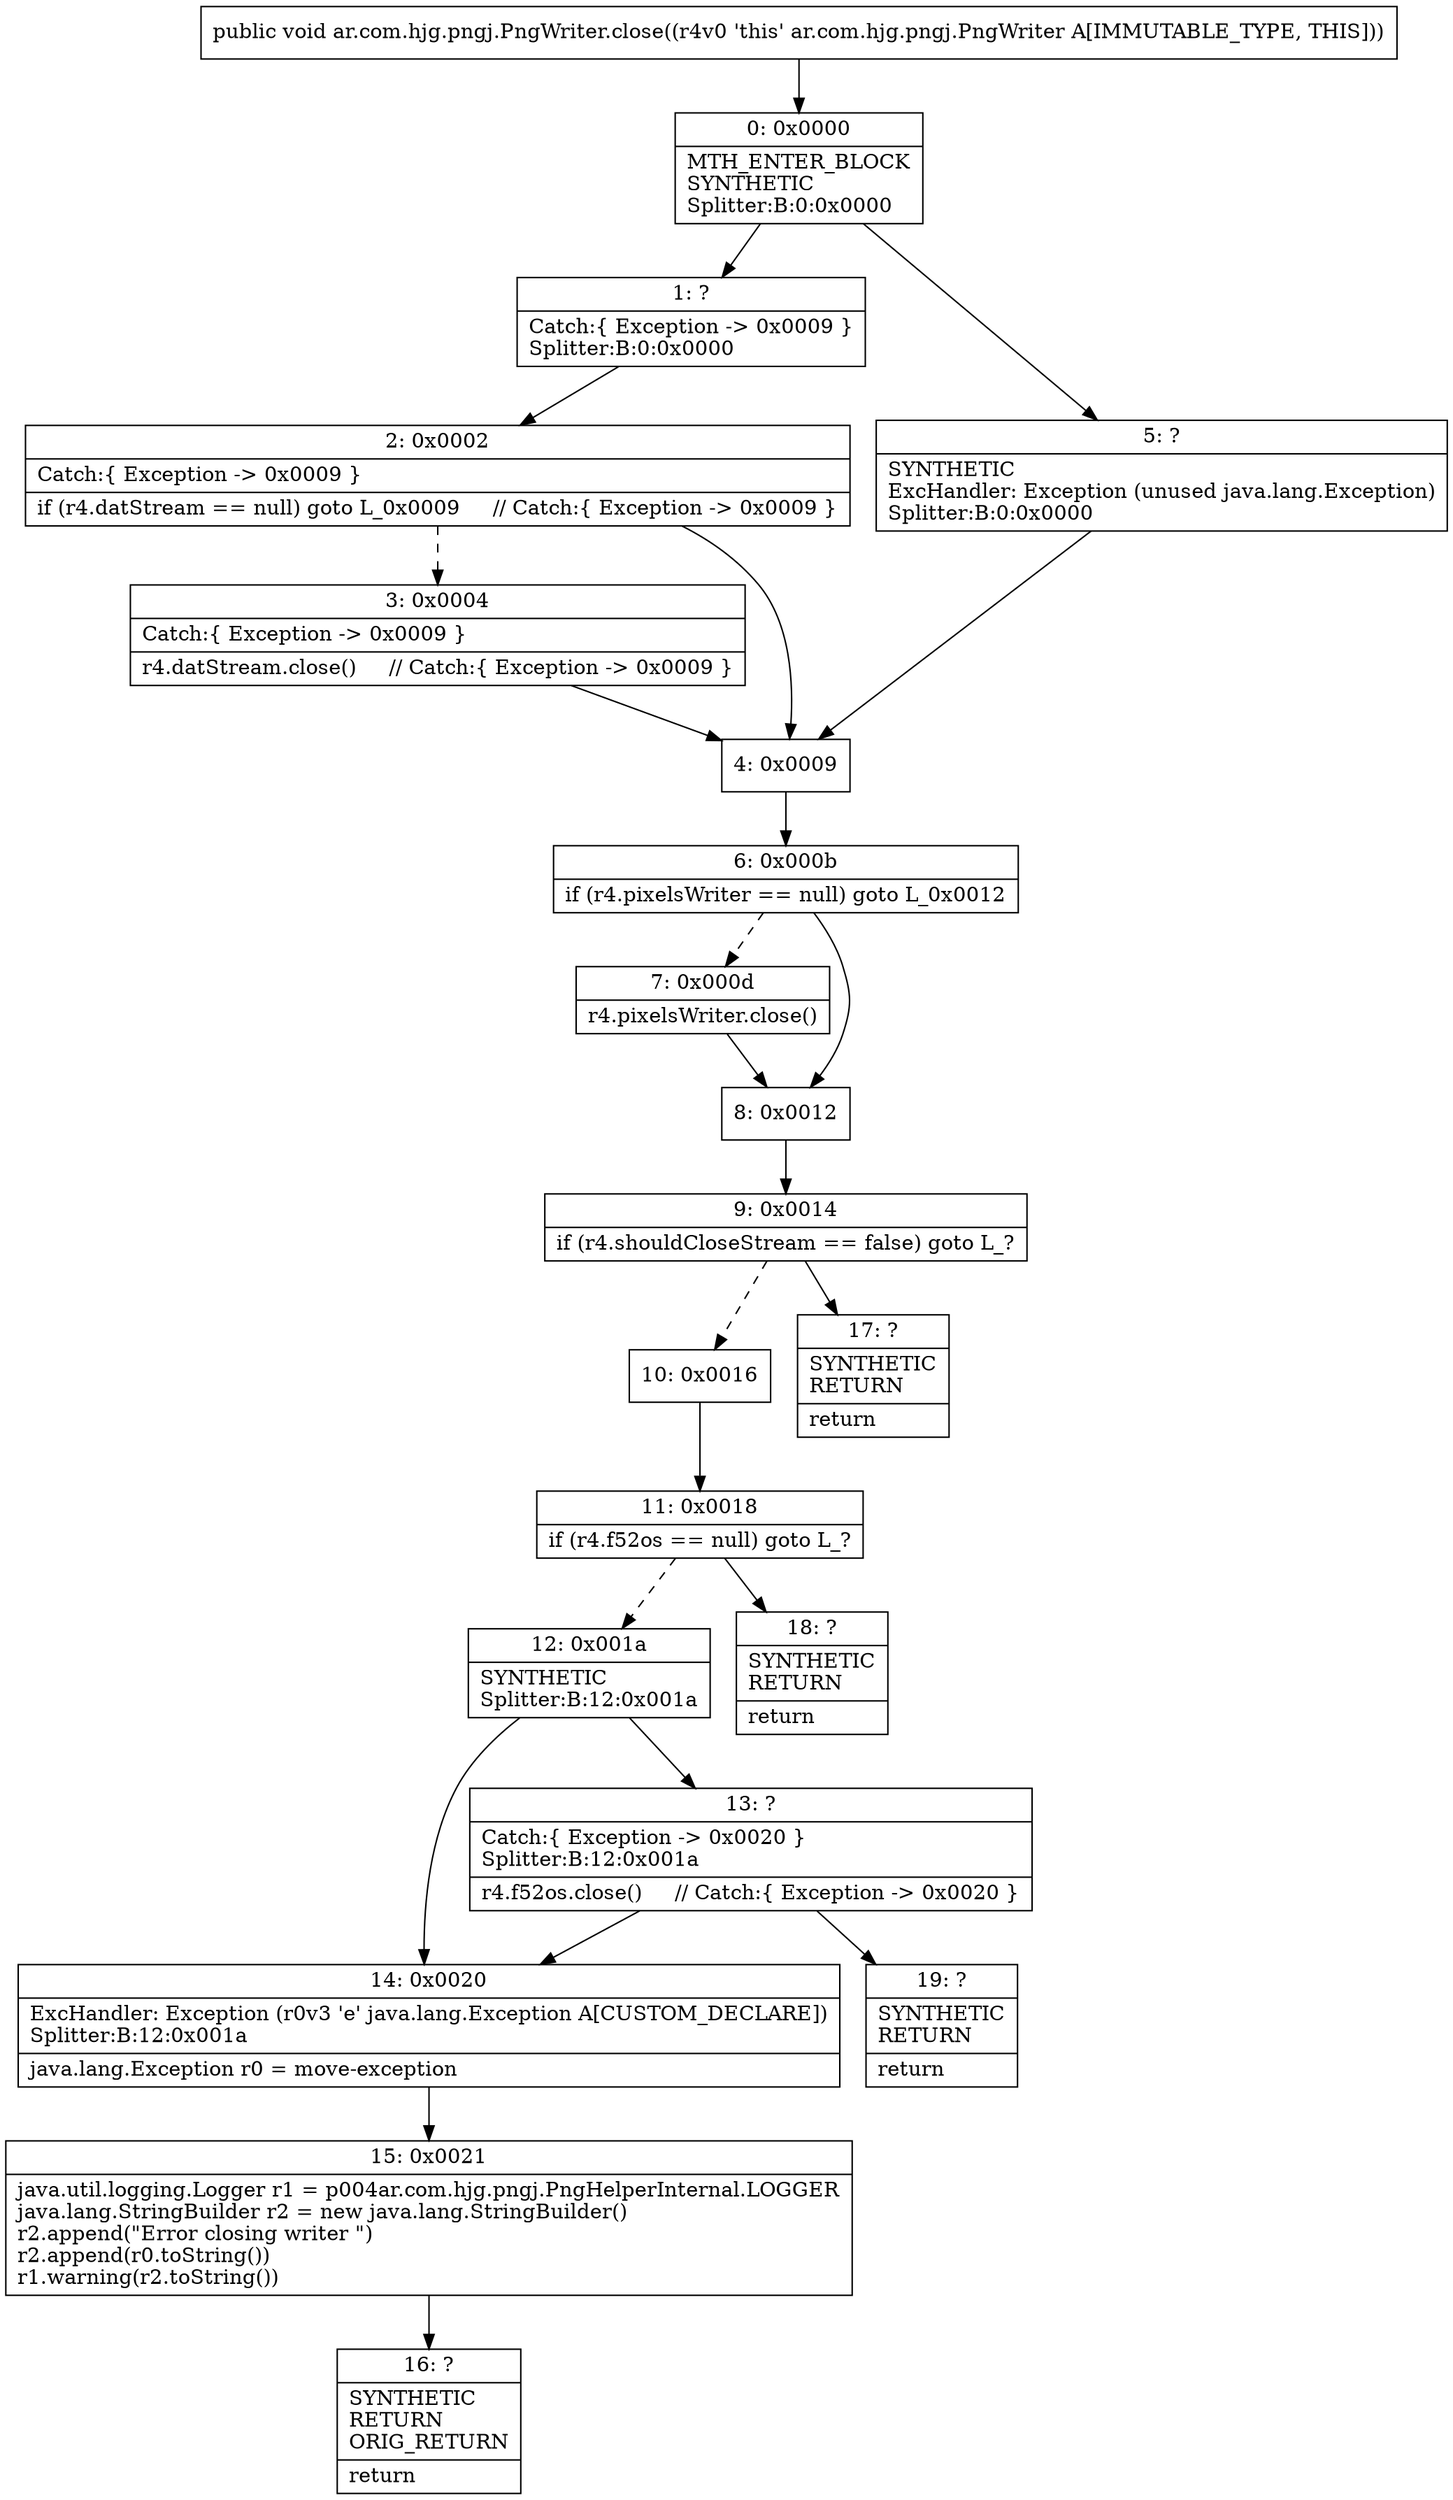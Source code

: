 digraph "CFG forar.com.hjg.pngj.PngWriter.close()V" {
Node_0 [shape=record,label="{0\:\ 0x0000|MTH_ENTER_BLOCK\lSYNTHETIC\lSplitter:B:0:0x0000\l}"];
Node_1 [shape=record,label="{1\:\ ?|Catch:\{ Exception \-\> 0x0009 \}\lSplitter:B:0:0x0000\l}"];
Node_2 [shape=record,label="{2\:\ 0x0002|Catch:\{ Exception \-\> 0x0009 \}\l|if (r4.datStream == null) goto L_0x0009     \/\/ Catch:\{ Exception \-\> 0x0009 \}\l}"];
Node_3 [shape=record,label="{3\:\ 0x0004|Catch:\{ Exception \-\> 0x0009 \}\l|r4.datStream.close()     \/\/ Catch:\{ Exception \-\> 0x0009 \}\l}"];
Node_4 [shape=record,label="{4\:\ 0x0009}"];
Node_5 [shape=record,label="{5\:\ ?|SYNTHETIC\lExcHandler: Exception (unused java.lang.Exception)\lSplitter:B:0:0x0000\l}"];
Node_6 [shape=record,label="{6\:\ 0x000b|if (r4.pixelsWriter == null) goto L_0x0012\l}"];
Node_7 [shape=record,label="{7\:\ 0x000d|r4.pixelsWriter.close()\l}"];
Node_8 [shape=record,label="{8\:\ 0x0012}"];
Node_9 [shape=record,label="{9\:\ 0x0014|if (r4.shouldCloseStream == false) goto L_?\l}"];
Node_10 [shape=record,label="{10\:\ 0x0016}"];
Node_11 [shape=record,label="{11\:\ 0x0018|if (r4.f52os == null) goto L_?\l}"];
Node_12 [shape=record,label="{12\:\ 0x001a|SYNTHETIC\lSplitter:B:12:0x001a\l}"];
Node_13 [shape=record,label="{13\:\ ?|Catch:\{ Exception \-\> 0x0020 \}\lSplitter:B:12:0x001a\l|r4.f52os.close()     \/\/ Catch:\{ Exception \-\> 0x0020 \}\l}"];
Node_14 [shape=record,label="{14\:\ 0x0020|ExcHandler: Exception (r0v3 'e' java.lang.Exception A[CUSTOM_DECLARE])\lSplitter:B:12:0x001a\l|java.lang.Exception r0 = move\-exception\l}"];
Node_15 [shape=record,label="{15\:\ 0x0021|java.util.logging.Logger r1 = p004ar.com.hjg.pngj.PngHelperInternal.LOGGER\ljava.lang.StringBuilder r2 = new java.lang.StringBuilder()\lr2.append(\"Error closing writer \")\lr2.append(r0.toString())\lr1.warning(r2.toString())\l}"];
Node_16 [shape=record,label="{16\:\ ?|SYNTHETIC\lRETURN\lORIG_RETURN\l|return\l}"];
Node_17 [shape=record,label="{17\:\ ?|SYNTHETIC\lRETURN\l|return\l}"];
Node_18 [shape=record,label="{18\:\ ?|SYNTHETIC\lRETURN\l|return\l}"];
Node_19 [shape=record,label="{19\:\ ?|SYNTHETIC\lRETURN\l|return\l}"];
MethodNode[shape=record,label="{public void ar.com.hjg.pngj.PngWriter.close((r4v0 'this' ar.com.hjg.pngj.PngWriter A[IMMUTABLE_TYPE, THIS])) }"];
MethodNode -> Node_0;
Node_0 -> Node_1;
Node_0 -> Node_5;
Node_1 -> Node_2;
Node_2 -> Node_3[style=dashed];
Node_2 -> Node_4;
Node_3 -> Node_4;
Node_4 -> Node_6;
Node_5 -> Node_4;
Node_6 -> Node_7[style=dashed];
Node_6 -> Node_8;
Node_7 -> Node_8;
Node_8 -> Node_9;
Node_9 -> Node_10[style=dashed];
Node_9 -> Node_17;
Node_10 -> Node_11;
Node_11 -> Node_12[style=dashed];
Node_11 -> Node_18;
Node_12 -> Node_13;
Node_12 -> Node_14;
Node_13 -> Node_14;
Node_13 -> Node_19;
Node_14 -> Node_15;
Node_15 -> Node_16;
}

